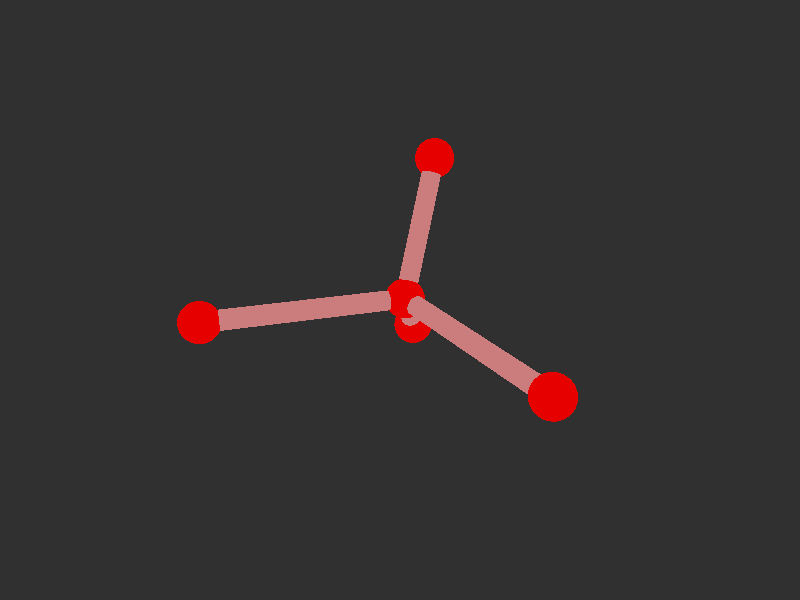 #version 3.7; 
    global_settings { assumed_gamma 1.0 }
    

    camera {
    location  <20, 20, 20>
    right     x*image_width/image_height
    look_at   <0, 0, 0>
    angle 58
    }

    background { color rgb<1,1,1>*0.03 }


    light_source { <-20, 30, -25> color red 0.6 green 0.6 blue 0.6 }
    light_source { < 20, 30, -25> color red 0.6 green 0.6 blue 0.6 }
    
    #declare m = 1;
    union {

    union {
    sphere { m*<-1.135475178187376,-0.870059014783137,-0.7915484124414331>, 1 }        
    sphere {  m*<0.30412870773827994,-0.11671736676855675,9.075644983239696>, 1 }
    sphere {  m*<7.659480145738246,-0.2056376427629136,-5.503848306805644>, 1 }
    sphere {  m*<-5.563430576041344,4.593503549625522,-3.05893562556338>, 1}
    sphere { m*<-2.4078872096984645,-3.513479289749691,-1.4173541065574111>, 1 }    

        pigment { color rgb<0.8,0,0>  }
    finish { ambient 0.1 diffuse 0.7 phong 1 }
    }    
    union {
    cylinder { m*<0.30412870773827994,-0.11671736676855675,9.075644983239696>, <-1.135475178187376,-0.870059014783137,-0.7915484124414331>, 0.5 }
    cylinder { m*<7.659480145738246,-0.2056376427629136,-5.503848306805644>, <-1.135475178187376,-0.870059014783137,-0.7915484124414331>, 0.5}
    cylinder { m*<-5.563430576041344,4.593503549625522,-3.05893562556338>, <-1.135475178187376,-0.870059014783137,-0.7915484124414331>, 0.5 }
    cylinder {  m*<-2.4078872096984645,-3.513479289749691,-1.4173541065574111>, <-1.135475178187376,-0.870059014783137,-0.7915484124414331>, 0.5}

    pigment { color rgb<0.6,.2,.2>  }
    finish { ambient 0.1 diffuse 0.7 phong 1 }    
    }
    
    // rotate <0, 0, 0>
    }
    #version 3.7; 
    global_settings { assumed_gamma 1.0 }
    

    camera {
    location  <20, 20, 20>
    right     x*image_width/image_height
    look_at   <0, 0, 0>
    angle 58
    }

    background { color rgb<1,1,1>*0.03 }


    light_source { <-20, 30, -25> color red 0.6 green 0.6 blue 0.6 }
    light_source { < 20, 30, -25> color red 0.6 green 0.6 blue 0.6 }
    
    #declare m = 1;
    union {

    union {
    sphere { m*<-1.135475178187376,-0.870059014783137,-0.7915484124414331>, 1 }        
    sphere {  m*<0.30412870773827994,-0.11671736676855675,9.075644983239696>, 1 }
    sphere {  m*<7.659480145738246,-0.2056376427629136,-5.503848306805644>, 1 }
    sphere {  m*<-5.563430576041344,4.593503549625522,-3.05893562556338>, 1}
    sphere { m*<-2.4078872096984645,-3.513479289749691,-1.4173541065574111>, 1 }    

        pigment { color rgb<0.8,0,0>  }
    finish { ambient 0.1 diffuse 0.7 phong 1 }
    }    
    union {
    cylinder { m*<0.30412870773827994,-0.11671736676855675,9.075644983239696>, <-1.135475178187376,-0.870059014783137,-0.7915484124414331>, 0.5 }
    cylinder { m*<7.659480145738246,-0.2056376427629136,-5.503848306805644>, <-1.135475178187376,-0.870059014783137,-0.7915484124414331>, 0.5}
    cylinder { m*<-5.563430576041344,4.593503549625522,-3.05893562556338>, <-1.135475178187376,-0.870059014783137,-0.7915484124414331>, 0.5 }
    cylinder {  m*<-2.4078872096984645,-3.513479289749691,-1.4173541065574111>, <-1.135475178187376,-0.870059014783137,-0.7915484124414331>, 0.5}

    pigment { color rgb<0.6,.2,.2>  }
    finish { ambient 0.1 diffuse 0.7 phong 1 }    
    }
    
    // rotate <0, 0, 0>
    }
    